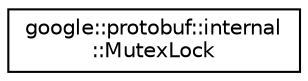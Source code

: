digraph "类继承关系图"
{
 // LATEX_PDF_SIZE
  edge [fontname="Helvetica",fontsize="10",labelfontname="Helvetica",labelfontsize="10"];
  node [fontname="Helvetica",fontsize="10",shape=record];
  rankdir="LR";
  Node0 [label="google::protobuf::internal\l::MutexLock",height=0.2,width=0.4,color="black", fillcolor="white", style="filled",URL="$classgoogle_1_1protobuf_1_1internal_1_1MutexLock.html",tooltip=" "];
}
